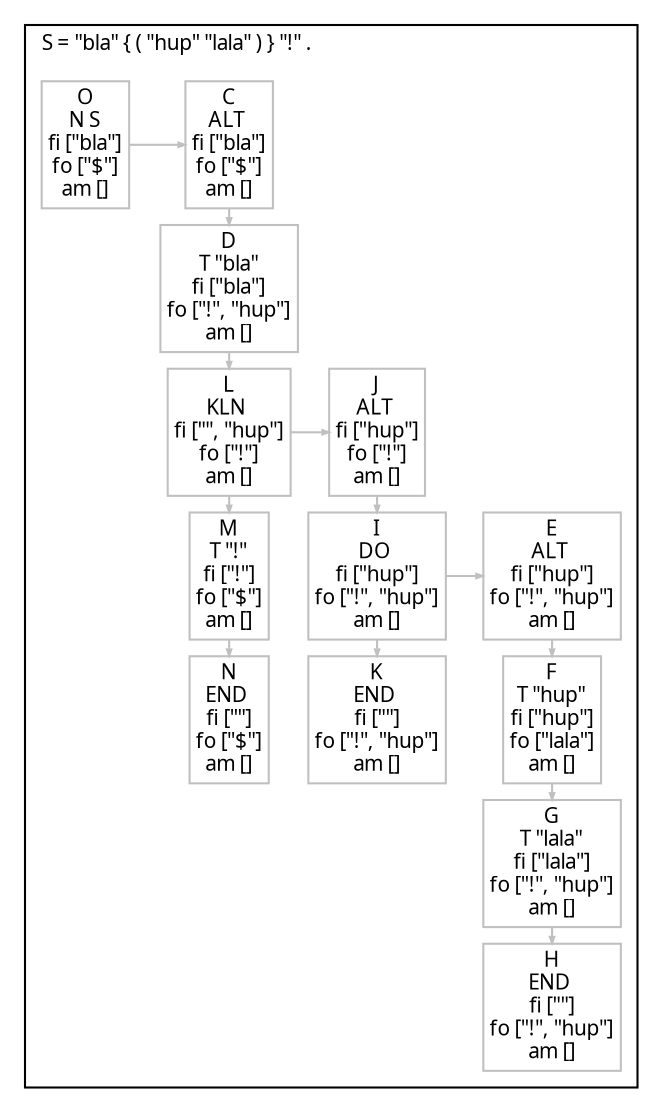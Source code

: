 digraph G {
  fontname = Menlo
  fontsize = 10
  node [fontname = Menlo, fontsize = 10, color = gray, height = 0, width = 0, margin= 0.04]
  edge [fontname = Menlo, fontsize = 10, color = gray, arrowsize = 0.3]
  graph [ranksep = 0.1]
  rankdir = "TB"
  subgraph GSS {
    cluster = true
    label = <bla·hup·lala·hup·...> fontcolor = green
    labeljust = l
    node [shape = box, style = rounded, height = 0]
  }
  subgraph clusterS {
    node [shape = box]
    label = <S = "bla" { ( "hup" "lala" ) } "!" .>
    labeljust = l
    SR0C0 [label = <O<br/>N S<br/>fi ["bla"]<br/>fo ["$"]<br/>am []<br/>>]
    SR0C1 [label = <C<br/>ALT <br/>fi ["bla"]<br/>fo ["$"]<br/>am []<br/>>]
    SR1C1 [label = <D<br/>T "bla"<br/>fi ["bla"]<br/>fo ["!", "hup"]<br/>am []<br/>>]
    SR2C1 [label = <L<br/>KLN <br/>fi ["", "hup"]<br/>fo ["!"]<br/>am []<br/>>]
    SR3C1 [label = <M<br/>T "!"<br/>fi ["!"]<br/>fo ["$"]<br/>am []<br/>>]
    SR4C1 [label = <N<br/>END <br/>fi [""]<br/>fo ["$"]<br/>am []<br/>>]
    SR3C1 -> SR4C1 [weight=100000000]
    SR2C1 -> SR3C1 [weight=100000000]
    SR2C2 [label = <J<br/>ALT <br/>fi ["hup"]<br/>fo ["!"]<br/>am []<br/>>]
    SR3C2 [label = <I<br/>DO <br/>fi ["hup"]<br/>fo ["!", "hup"]<br/>am []<br/>>]
    SR4C2 [label = <K<br/>END <br/>fi [""]<br/>fo ["!", "hup"]<br/>am []<br/>>]
    SR3C2 -> SR4C2 [weight=100000000]
    SR3C3 [label = <E<br/>ALT <br/>fi ["hup"]<br/>fo ["!", "hup"]<br/>am []<br/>>]
    SR4C3 [label = <F<br/>T "hup"<br/>fi ["hup"]<br/>fo ["lala"]<br/>am []<br/>>]
    SR5C3 [label = <G<br/>T "lala"<br/>fi ["lala"]<br/>fo ["!", "hup"]<br/>am []<br/>>]
    SR6C3 [label = <H<br/>END <br/>fi [""]<br/>fo ["!", "hup"]<br/>am []<br/>>]
    SR5C3 -> SR6C3 [weight=100000000]
    SR4C3 -> SR5C3 [weight=100000000]
    SR3C3 -> SR4C3 [weight=100000000]
    rank = same {SR3C2 -> SR3C3}
    SR2C2 -> SR3C2 [weight=100000000]
    rank = same {SR2C1 -> SR2C2}
    SR1C1 -> SR2C1 [weight=100000000]
    SR0C1 -> SR1C1 [weight=100000000]
    rank = same {SR0C0 -> SR0C1}
    node [style = invis]
    edge [style = invis]
    rank = same {SR0C1 -> SR0C2}
    rank = same {SR0C2 -> SR0C3}
    SR0C0 -> SR1C0 [weight=100000000]
    rank = same {SR1C0 -> SR1C1}
    SR0C2 -> SR1C2 [weight=100000000]
    rank = same {SR1C1 -> SR1C2}
    SR0C3 -> SR1C3 [weight=100000000]
    rank = same {SR1C2 -> SR1C3}
    SR1C0 -> SR2C0 [weight=100000000]
    rank = same {SR2C0 -> SR2C1}
    SR1C2 -> SR2C2 [weight=100000000]
    SR1C3 -> SR2C3 [weight=100000000]
    rank = same {SR2C2 -> SR2C3}
    SR2C0 -> SR3C0 [weight=100000000]
    rank = same {SR3C0 -> SR3C1}
    SR2C3 -> SR3C3 [weight=100000000]
    SR3C0 -> SR4C0 [weight=100000000]
    rank = same {SR4C0 -> SR4C1}
    SR4C0 -> SR5C0 [weight=100000000]
    SR4C1 -> SR5C1 [weight=100000000]
    rank = same {SR5C0 -> SR5C1}
    SR4C2 -> SR5C2 [weight=100000000]
    rank = same {SR5C1 -> SR5C2}
    rank = same {SR5C2 -> SR5C3}
    SR5C0 -> SR6C0 [weight=100000000]
    SR5C1 -> SR6C1 [weight=100000000]
    rank = same {SR6C0 -> SR6C1}
    SR5C2 -> SR6C2 [weight=100000000]
    rank = same {SR6C1 -> SR6C2}
    rank = same {SR6C2 -> SR6C3}
  }
}